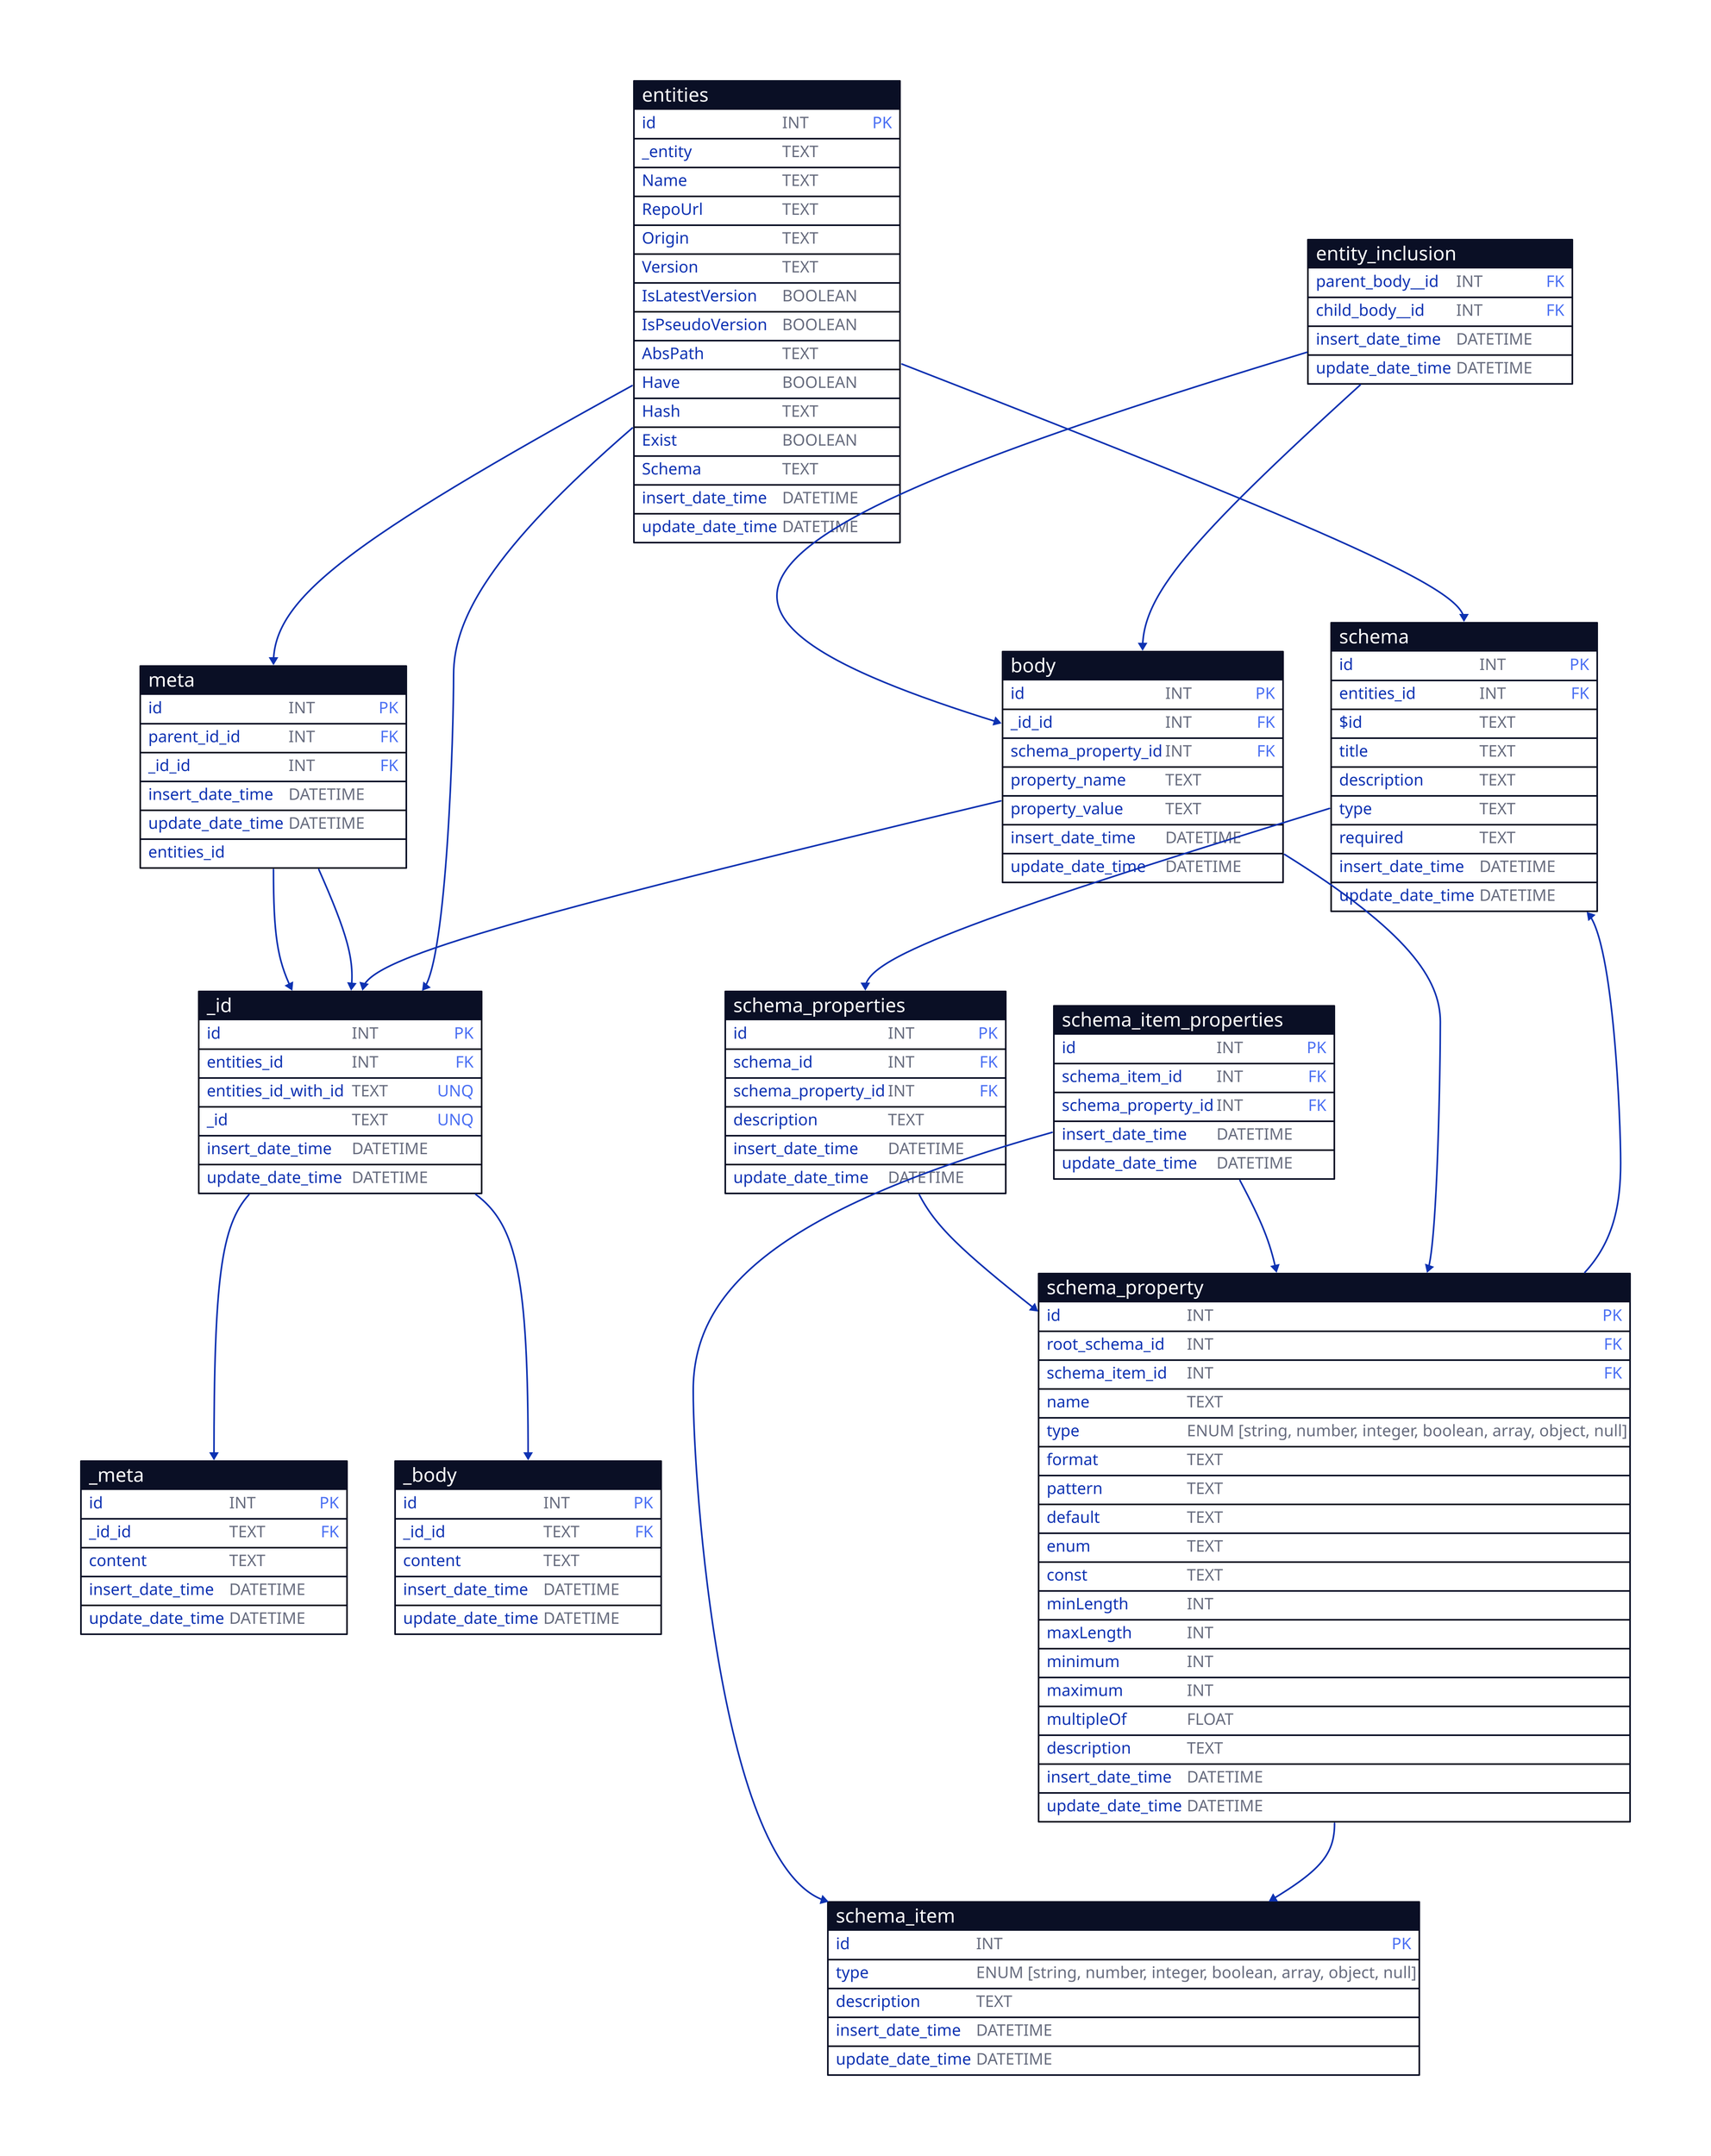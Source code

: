 # TODO: Need to add other schema details like data type, constrains, etc. From the information here we need to be able to regenerate the schema and the .hery file. Maybe add another table for other details from the schema

entities: {
  shape: sql_table
  id: INT {constraint: primary_key}
  _entity: TEXT
  Name: TEXT
  RepoUrl: TEXT
  Origin: TEXT
  Version: TEXT
  IsLatestVersion: BOOLEAN
  IsPseudoVersion: BOOLEAN
  AbsPath: TEXT
  Have: BOOLEAN
  Hash: TEXT
  Exist: BOOLEAN
  Schema: TEXT
  insert_date_time: DATETIME
  update_date_time: DATETIME
}

_id: {
  shape: sql_table
  id: INT {constraint: primary_key}
  entities_id: INT {constraint: foreign_key}
  entities_id_with_id: TEXT {constraint: unique}
  _id: TEXT {constraint: unique}
  insert_date_time: DATETIME
  update_date_time: DATETIME
}

_meta: {
  shape: sql_table
  id: INT {constraint: primary_key}
  _id_id: TEXT {constraint: foreign_key}
  content: TEXT
  insert_date_time: DATETIME
  update_date_time: DATETIME
}

_body: {
  shape: sql_table
  id: INT {constraint: primary_key}
  _id_id: TEXT {constraint: foreign_key}
  content: TEXT
  insert_date_time: DATETIME
  update_date_time: DATETIME
}

meta: {
  shape: sql_table
  id: INT {constraint: primary_key}
  parent_id_id: INT {constraint: foreign_key}
  _id_id: INT {constraint: foreign_key}
  insert_date_time: DATETIME
  update_date_time: DATETIME
}

body: {
  shape: sql_table
  id: INT {constraint: primary_key}
  _id_id: INT {constraint: foreign_key}
  schema_property_id: INT {constraint: foreign_key}
  property_name: TEXT
  property_value: TEXT
  insert_date_time: DATETIME
  update_date_time: DATETIME
}

entity_inclusion: {
  shape: sql_table
  parent_body__id: INT {constraint: foreign_key}
  child_body__id: INT {constraint: foreign_key}
  insert_date_time: DATETIME
  update_date_time: DATETIME
}

schema: {
  shape: sql_table
  id: INT {constraint: primary_key}
  entities_id: INT {constraint: foreign_key}
  \$id: TEXT
  title: TEXT
  description: TEXT
  type: TEXT
  required: TEXT
  insert_date_time: DATETIME
  update_date_time: DATETIME
}

schema_properties: {
  shape: sql_table
  id: INT {constraint: primary_key}
  schema_id: INT {constraint: foreign_key}
  schema_property_id: INT {constraint: foreign_key}
  description: TEXT
  insert_date_time: DATETIME
  update_date_time: DATETIME
}

schema_property: {
  shape: sql_table
  id: INT {constraint: primary_key}
  root_schema_id: INT {constraint: foreign_key}
  schema_item_id: INT {constraint: foreign_key}
  name: TEXT
  type: ENUM \[string, number, integer, boolean, array, object, null\]
  format: TEXT
  pattern: TEXT
  default: TEXT
  enum: TEXT
  const: TEXT
  minLength: INT
  maxLength: INT
  minimum: INT
  maximum: INT
  multipleOf: FLOAT
  description: TEXT
  insert_date_time: DATETIME
  update_date_time: DATETIME
}

schema_item_properties: {
  shape: sql_table
  id: INT {constraint: primary_key}
  schema_item_id: INT {constraint: foreign_key}
  schema_property_id: INT {constraint: foreign_key}
  insert_date_time: DATETIME
  update_date_time: DATETIME
}

schema_item: {
  shape: sql_table
  id: INT {constraint: primary_key}
  type: ENUM \[string, number, integer, boolean, array, object, null\]
  description: TEXT
  insert_date_time: DATETIME
  update_date_time: DATETIME
}

entities.id -> meta.entities_id
meta.parent_id_id -> _id.id
meta._id_id -> _id.id
entities.id -> schema.entities_id

schema.id -> schema_properties.schema_id
schema_properties.schema_property_id -> schema_property.id
schema_item_properties.schema_item_id -> schema_item.id
schema_item_properties.schema_property_id -> schema_property.id
schema_property.schema_item_id -> schema_item.id

entity_inclusion.parent_body__id -> body.id
entity_inclusion.child_body__id -> body.id

body._id_id -> _id.id
body.schema_property_id -> schema_property.id

schema_property.root_schema_id -> schema.id

entities.id -> _id.entities_id
_id.id -> _meta._id_id
_id.id -> _body._id_id
